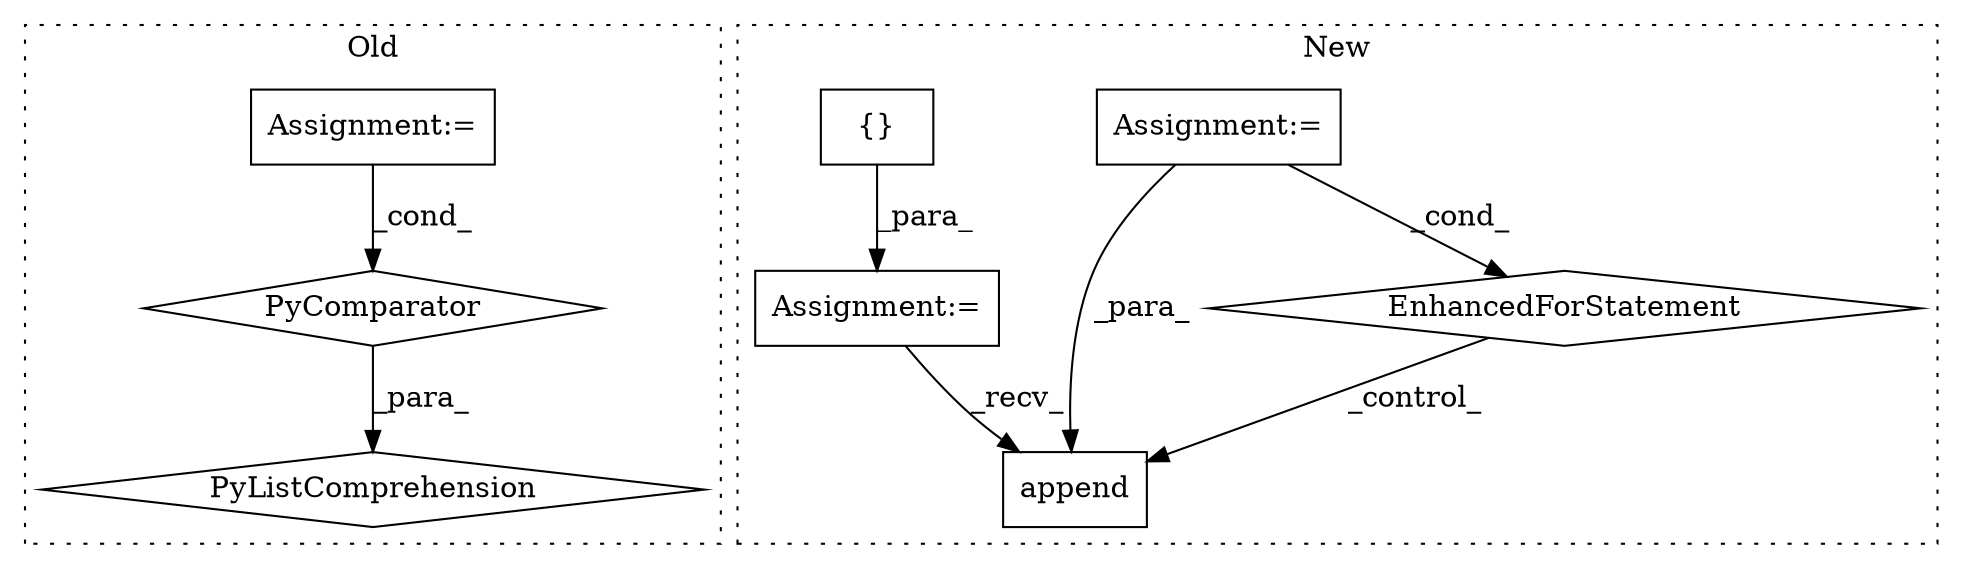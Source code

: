 digraph G {
subgraph cluster0 {
1 [label="PyComparator" a="113" s="1201" l="54" shape="diamond"];
3 [label="Assignment:=" a="7" s="1201" l="54" shape="box"];
4 [label="PyListComprehension" a="109" s="880" l="383" shape="diamond"];
label = "Old";
style="dotted";
}
subgraph cluster1 {
2 [label="append" a="32" s="1462,1565" l="7,1" shape="box"];
5 [label="Assignment:=" a="7" s="930,1025" l="53,2" shape="box"];
6 [label="Assignment:=" a="7" s="912" l="1" shape="box"];
7 [label="EnhancedForStatement" a="70" s="930,1025" l="53,2" shape="diamond"];
8 [label="{}" a="4" s="922" l="2" shape="box"];
label = "New";
style="dotted";
}
1 -> 4 [label="_para_"];
3 -> 1 [label="_cond_"];
5 -> 2 [label="_para_"];
5 -> 7 [label="_cond_"];
6 -> 2 [label="_recv_"];
7 -> 2 [label="_control_"];
8 -> 6 [label="_para_"];
}